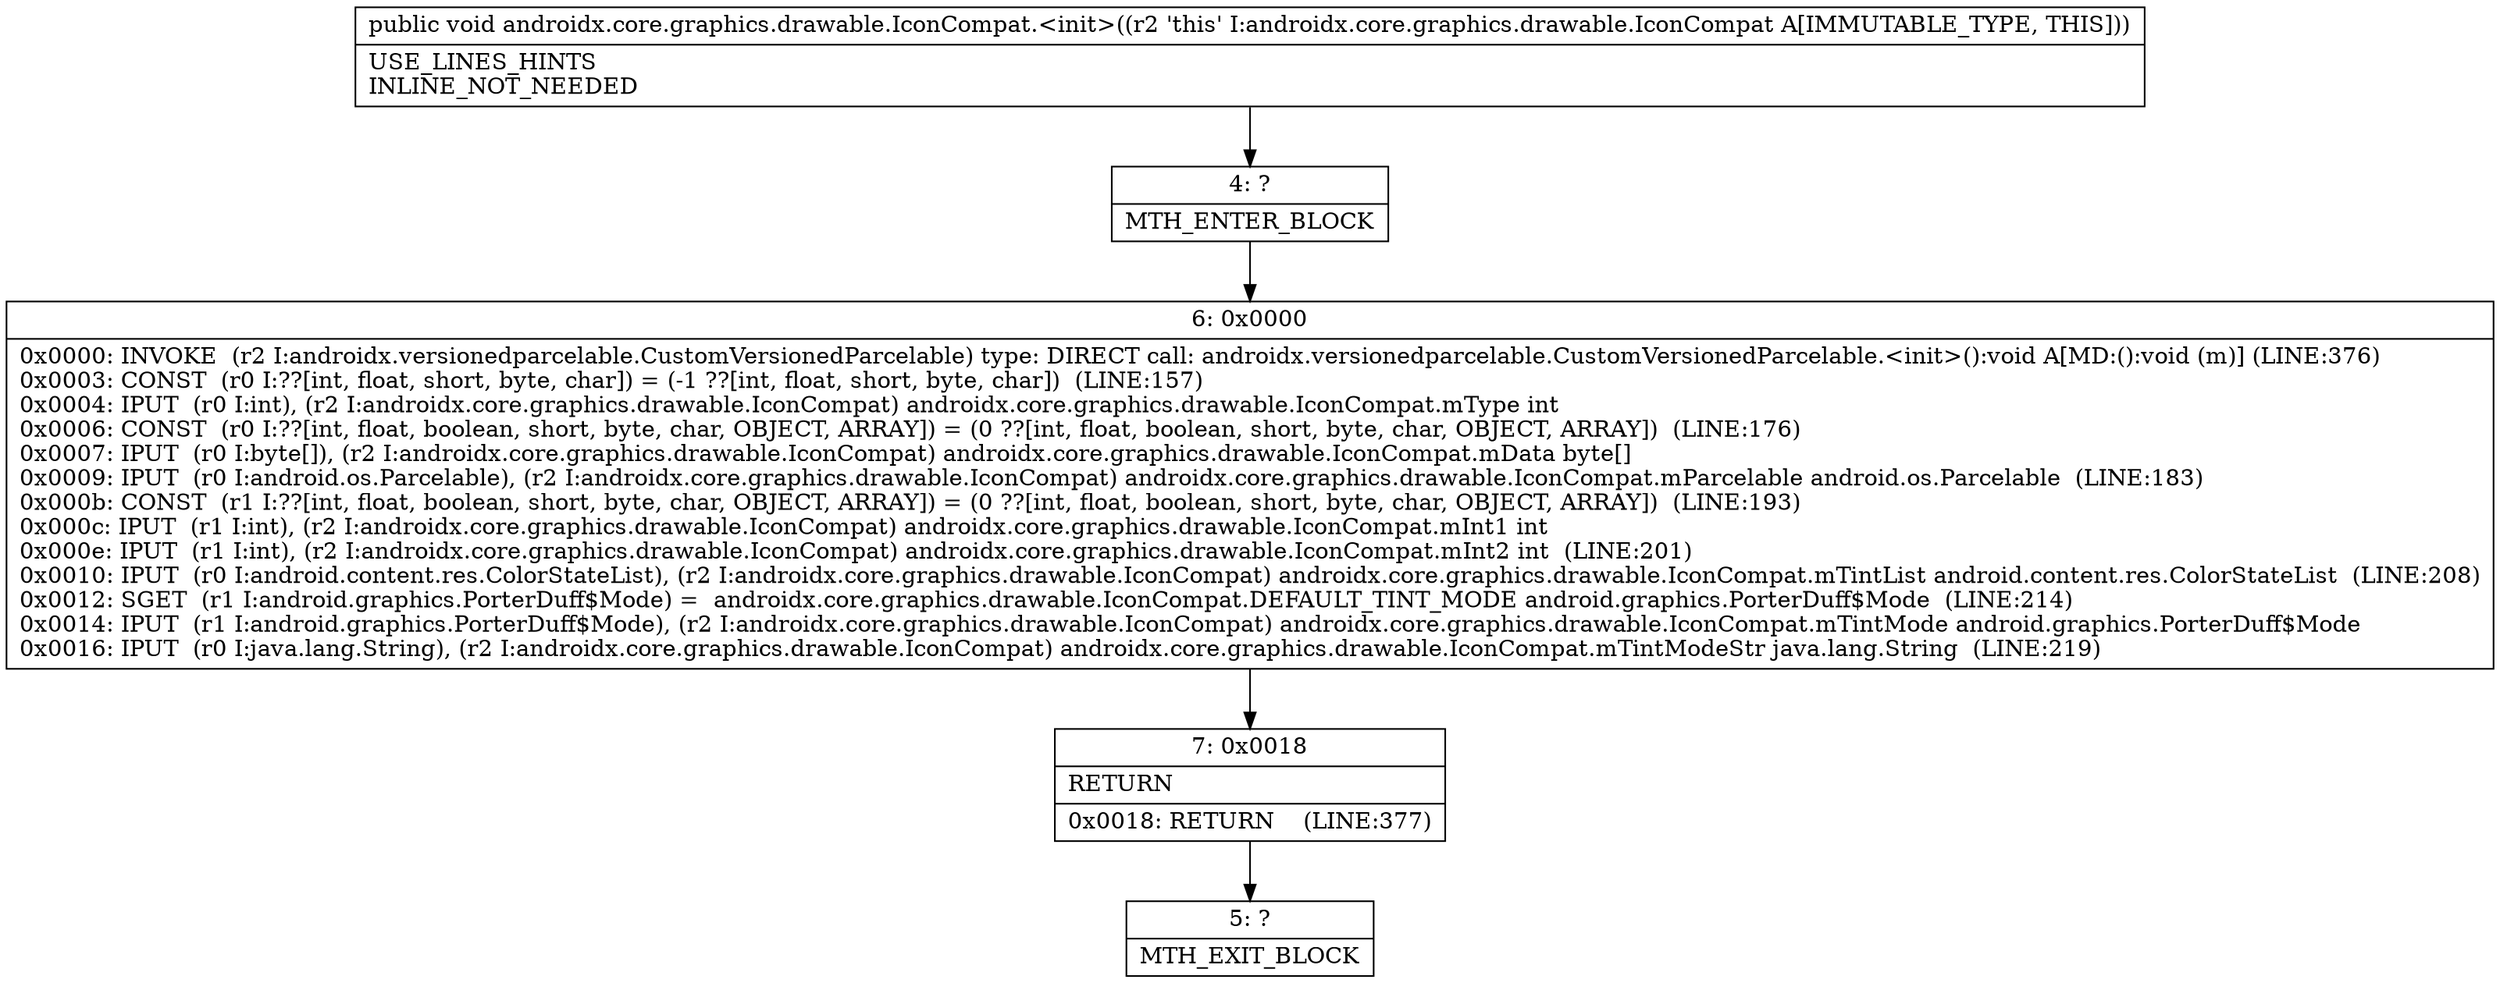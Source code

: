 digraph "CFG forandroidx.core.graphics.drawable.IconCompat.\<init\>()V" {
Node_4 [shape=record,label="{4\:\ ?|MTH_ENTER_BLOCK\l}"];
Node_6 [shape=record,label="{6\:\ 0x0000|0x0000: INVOKE  (r2 I:androidx.versionedparcelable.CustomVersionedParcelable) type: DIRECT call: androidx.versionedparcelable.CustomVersionedParcelable.\<init\>():void A[MD:():void (m)] (LINE:376)\l0x0003: CONST  (r0 I:??[int, float, short, byte, char]) = (\-1 ??[int, float, short, byte, char])  (LINE:157)\l0x0004: IPUT  (r0 I:int), (r2 I:androidx.core.graphics.drawable.IconCompat) androidx.core.graphics.drawable.IconCompat.mType int \l0x0006: CONST  (r0 I:??[int, float, boolean, short, byte, char, OBJECT, ARRAY]) = (0 ??[int, float, boolean, short, byte, char, OBJECT, ARRAY])  (LINE:176)\l0x0007: IPUT  (r0 I:byte[]), (r2 I:androidx.core.graphics.drawable.IconCompat) androidx.core.graphics.drawable.IconCompat.mData byte[] \l0x0009: IPUT  (r0 I:android.os.Parcelable), (r2 I:androidx.core.graphics.drawable.IconCompat) androidx.core.graphics.drawable.IconCompat.mParcelable android.os.Parcelable  (LINE:183)\l0x000b: CONST  (r1 I:??[int, float, boolean, short, byte, char, OBJECT, ARRAY]) = (0 ??[int, float, boolean, short, byte, char, OBJECT, ARRAY])  (LINE:193)\l0x000c: IPUT  (r1 I:int), (r2 I:androidx.core.graphics.drawable.IconCompat) androidx.core.graphics.drawable.IconCompat.mInt1 int \l0x000e: IPUT  (r1 I:int), (r2 I:androidx.core.graphics.drawable.IconCompat) androidx.core.graphics.drawable.IconCompat.mInt2 int  (LINE:201)\l0x0010: IPUT  (r0 I:android.content.res.ColorStateList), (r2 I:androidx.core.graphics.drawable.IconCompat) androidx.core.graphics.drawable.IconCompat.mTintList android.content.res.ColorStateList  (LINE:208)\l0x0012: SGET  (r1 I:android.graphics.PorterDuff$Mode) =  androidx.core.graphics.drawable.IconCompat.DEFAULT_TINT_MODE android.graphics.PorterDuff$Mode  (LINE:214)\l0x0014: IPUT  (r1 I:android.graphics.PorterDuff$Mode), (r2 I:androidx.core.graphics.drawable.IconCompat) androidx.core.graphics.drawable.IconCompat.mTintMode android.graphics.PorterDuff$Mode \l0x0016: IPUT  (r0 I:java.lang.String), (r2 I:androidx.core.graphics.drawable.IconCompat) androidx.core.graphics.drawable.IconCompat.mTintModeStr java.lang.String  (LINE:219)\l}"];
Node_7 [shape=record,label="{7\:\ 0x0018|RETURN\l|0x0018: RETURN    (LINE:377)\l}"];
Node_5 [shape=record,label="{5\:\ ?|MTH_EXIT_BLOCK\l}"];
MethodNode[shape=record,label="{public void androidx.core.graphics.drawable.IconCompat.\<init\>((r2 'this' I:androidx.core.graphics.drawable.IconCompat A[IMMUTABLE_TYPE, THIS]))  | USE_LINES_HINTS\lINLINE_NOT_NEEDED\l}"];
MethodNode -> Node_4;Node_4 -> Node_6;
Node_6 -> Node_7;
Node_7 -> Node_5;
}


